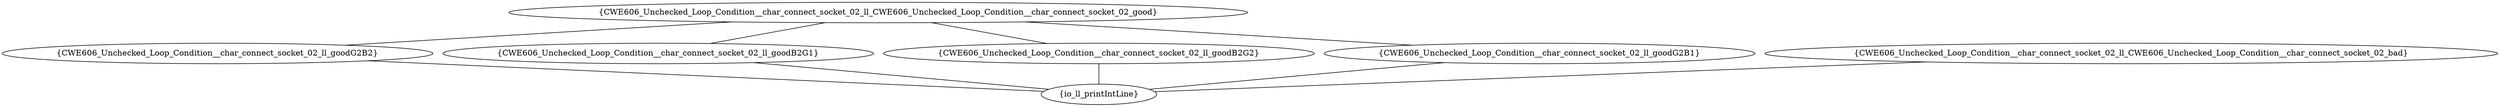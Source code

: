 graph "cg graph" {
CWE606_Unchecked_Loop_Condition__char_connect_socket_02_ll_goodG2B2 [label="{CWE606_Unchecked_Loop_Condition__char_connect_socket_02_ll_goodG2B2}"];
io_ll_printIntLine [label="{io_ll_printIntLine}"];
CWE606_Unchecked_Loop_Condition__char_connect_socket_02_ll_goodB2G1 [label="{CWE606_Unchecked_Loop_Condition__char_connect_socket_02_ll_goodB2G1}"];
CWE606_Unchecked_Loop_Condition__char_connect_socket_02_ll_goodB2G2 [label="{CWE606_Unchecked_Loop_Condition__char_connect_socket_02_ll_goodB2G2}"];
CWE606_Unchecked_Loop_Condition__char_connect_socket_02_ll_CWE606_Unchecked_Loop_Condition__char_connect_socket_02_bad [label="{CWE606_Unchecked_Loop_Condition__char_connect_socket_02_ll_CWE606_Unchecked_Loop_Condition__char_connect_socket_02_bad}"];
CWE606_Unchecked_Loop_Condition__char_connect_socket_02_ll_CWE606_Unchecked_Loop_Condition__char_connect_socket_02_good [label="{CWE606_Unchecked_Loop_Condition__char_connect_socket_02_ll_CWE606_Unchecked_Loop_Condition__char_connect_socket_02_good}"];
CWE606_Unchecked_Loop_Condition__char_connect_socket_02_ll_goodG2B1 [label="{CWE606_Unchecked_Loop_Condition__char_connect_socket_02_ll_goodG2B1}"];
CWE606_Unchecked_Loop_Condition__char_connect_socket_02_ll_goodG2B2 -- io_ll_printIntLine;
CWE606_Unchecked_Loop_Condition__char_connect_socket_02_ll_goodB2G1 -- io_ll_printIntLine;
CWE606_Unchecked_Loop_Condition__char_connect_socket_02_ll_goodB2G2 -- io_ll_printIntLine;
CWE606_Unchecked_Loop_Condition__char_connect_socket_02_ll_CWE606_Unchecked_Loop_Condition__char_connect_socket_02_bad -- io_ll_printIntLine;
CWE606_Unchecked_Loop_Condition__char_connect_socket_02_ll_CWE606_Unchecked_Loop_Condition__char_connect_socket_02_good -- CWE606_Unchecked_Loop_Condition__char_connect_socket_02_ll_goodB2G1;
CWE606_Unchecked_Loop_Condition__char_connect_socket_02_ll_CWE606_Unchecked_Loop_Condition__char_connect_socket_02_good -- CWE606_Unchecked_Loop_Condition__char_connect_socket_02_ll_goodB2G2;
CWE606_Unchecked_Loop_Condition__char_connect_socket_02_ll_CWE606_Unchecked_Loop_Condition__char_connect_socket_02_good -- CWE606_Unchecked_Loop_Condition__char_connect_socket_02_ll_goodG2B1;
CWE606_Unchecked_Loop_Condition__char_connect_socket_02_ll_CWE606_Unchecked_Loop_Condition__char_connect_socket_02_good -- CWE606_Unchecked_Loop_Condition__char_connect_socket_02_ll_goodG2B2;
CWE606_Unchecked_Loop_Condition__char_connect_socket_02_ll_goodG2B1 -- io_ll_printIntLine;
}
